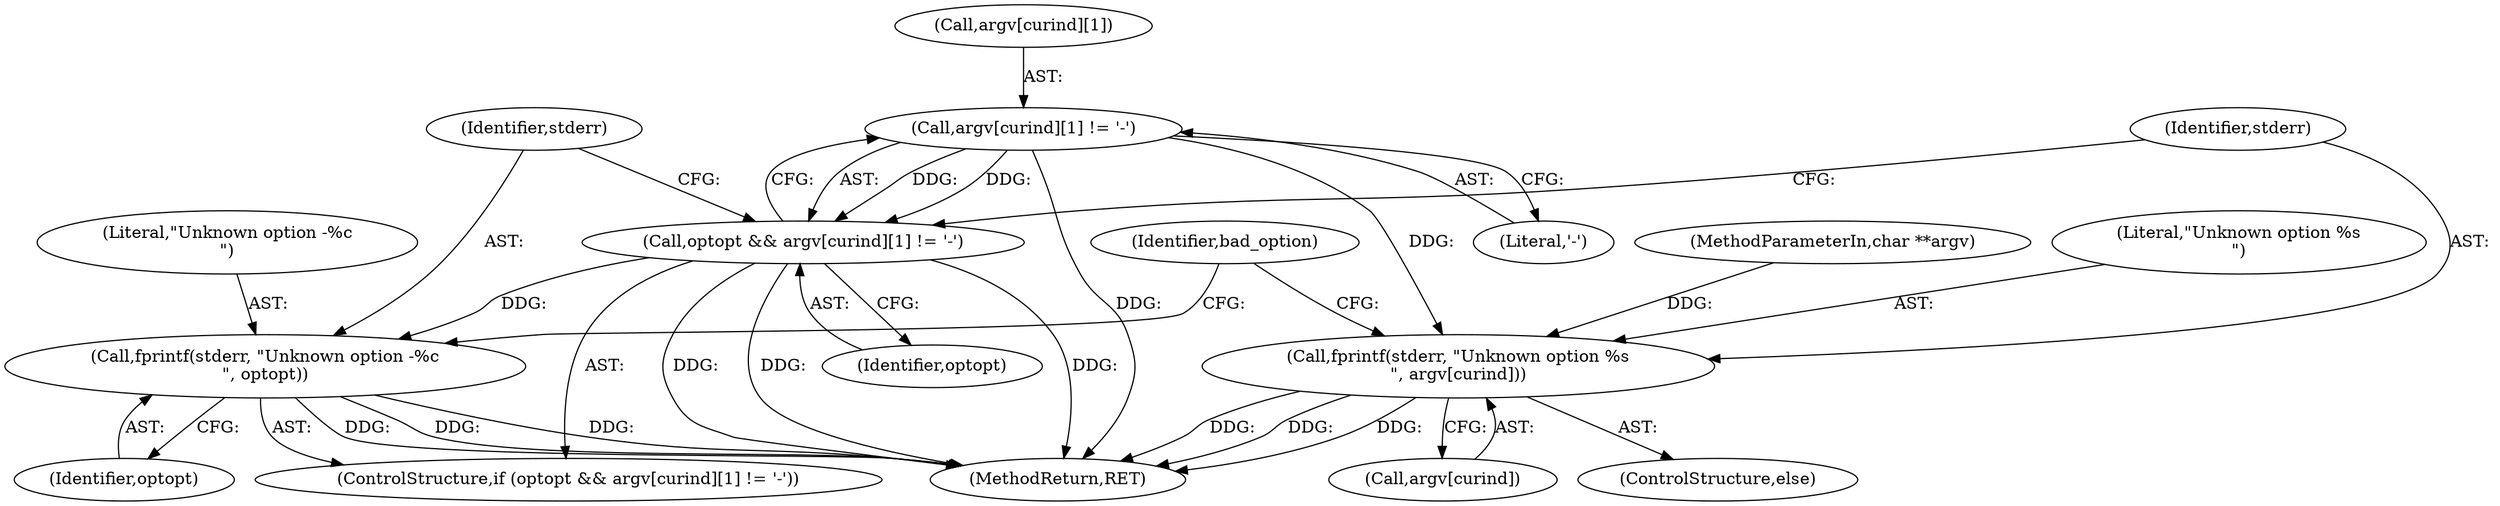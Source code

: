 digraph "0_keepalived_04f2d32871bb3b11d7dc024039952f2fe2750306@array" {
"1000663" [label="(Call,argv[curind][1] != '-')"];
"1000661" [label="(Call,optopt && argv[curind][1] != '-')"];
"1000670" [label="(Call,fprintf(stderr, \"Unknown option -%c\n\", optopt))"];
"1000675" [label="(Call,fprintf(stderr, \"Unknown option %s\n\", argv[curind]))"];
"1000663" [label="(Call,argv[curind][1] != '-')"];
"1000682" [label="(Identifier,bad_option)"];
"1000675" [label="(Call,fprintf(stderr, \"Unknown option %s\n\", argv[curind]))"];
"1000676" [label="(Identifier,stderr)"];
"1000660" [label="(ControlStructure,if (optopt && argv[curind][1] != '-'))"];
"1000674" [label="(ControlStructure,else)"];
"1000673" [label="(Identifier,optopt)"];
"1000664" [label="(Call,argv[curind][1])"];
"1000672" [label="(Literal,\"Unknown option -%c\n\")"];
"1000670" [label="(Call,fprintf(stderr, \"Unknown option -%c\n\", optopt))"];
"1000669" [label="(Literal,'-')"];
"1000661" [label="(Call,optopt && argv[curind][1] != '-')"];
"1000108" [label="(MethodParameterIn,char **argv)"];
"1000671" [label="(Identifier,stderr)"];
"1000662" [label="(Identifier,optopt)"];
"1000677" [label="(Literal,\"Unknown option %s\n\")"];
"1000745" [label="(MethodReturn,RET)"];
"1000678" [label="(Call,argv[curind])"];
"1000663" -> "1000661"  [label="AST: "];
"1000663" -> "1000669"  [label="CFG: "];
"1000664" -> "1000663"  [label="AST: "];
"1000669" -> "1000663"  [label="AST: "];
"1000661" -> "1000663"  [label="CFG: "];
"1000663" -> "1000745"  [label="DDG: "];
"1000663" -> "1000661"  [label="DDG: "];
"1000663" -> "1000661"  [label="DDG: "];
"1000663" -> "1000675"  [label="DDG: "];
"1000661" -> "1000660"  [label="AST: "];
"1000661" -> "1000662"  [label="CFG: "];
"1000662" -> "1000661"  [label="AST: "];
"1000671" -> "1000661"  [label="CFG: "];
"1000676" -> "1000661"  [label="CFG: "];
"1000661" -> "1000745"  [label="DDG: "];
"1000661" -> "1000745"  [label="DDG: "];
"1000661" -> "1000745"  [label="DDG: "];
"1000661" -> "1000670"  [label="DDG: "];
"1000670" -> "1000660"  [label="AST: "];
"1000670" -> "1000673"  [label="CFG: "];
"1000671" -> "1000670"  [label="AST: "];
"1000672" -> "1000670"  [label="AST: "];
"1000673" -> "1000670"  [label="AST: "];
"1000682" -> "1000670"  [label="CFG: "];
"1000670" -> "1000745"  [label="DDG: "];
"1000670" -> "1000745"  [label="DDG: "];
"1000670" -> "1000745"  [label="DDG: "];
"1000675" -> "1000674"  [label="AST: "];
"1000675" -> "1000678"  [label="CFG: "];
"1000676" -> "1000675"  [label="AST: "];
"1000677" -> "1000675"  [label="AST: "];
"1000678" -> "1000675"  [label="AST: "];
"1000682" -> "1000675"  [label="CFG: "];
"1000675" -> "1000745"  [label="DDG: "];
"1000675" -> "1000745"  [label="DDG: "];
"1000675" -> "1000745"  [label="DDG: "];
"1000108" -> "1000675"  [label="DDG: "];
}
